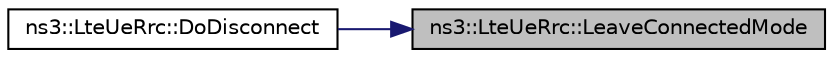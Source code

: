 digraph "ns3::LteUeRrc::LeaveConnectedMode"
{
 // LATEX_PDF_SIZE
  edge [fontname="Helvetica",fontsize="10",labelfontname="Helvetica",labelfontsize="10"];
  node [fontname="Helvetica",fontsize="10",shape=record];
  rankdir="RL";
  Node1 [label="ns3::LteUeRrc::LeaveConnectedMode",height=0.2,width=0.4,color="black", fillcolor="grey75", style="filled", fontcolor="black",tooltip="Leave connected mode method Resets the UE back to an appropiate state depending on the nature of caus..."];
  Node1 -> Node2 [dir="back",color="midnightblue",fontsize="10",style="solid",fontname="Helvetica"];
  Node2 [label="ns3::LteUeRrc::DoDisconnect",height=0.2,width=0.4,color="black", fillcolor="white", style="filled",URL="$classns3_1_1_lte_ue_rrc.html#a19261f50e28cce9c61d12c205d45a651",tooltip="Disconnect function."];
}
